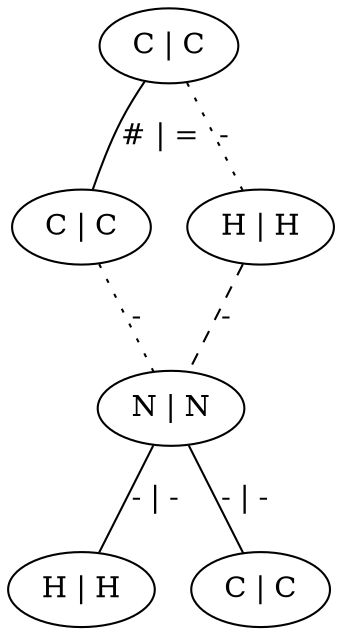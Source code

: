 graph G {
	0 [ label="C | C" ]
	1 [ label="C | C" ]
	2 [ label="H | H" ]
	3 [ label="N | N" ]
	4 [ label="H | H" ]
	5 [ label="C | C" ]
	0 -- 1 [ label="# | =" ]
	0 -- 2 [ style=dotted label="-" ]
	1 -- 3 [ style=dotted label="-" ]
	2 -- 3 [ style=dashed label="-" ]
	3 -- 4 [ label="- | -" ]
	3 -- 5 [ label="- | -" ]
}
